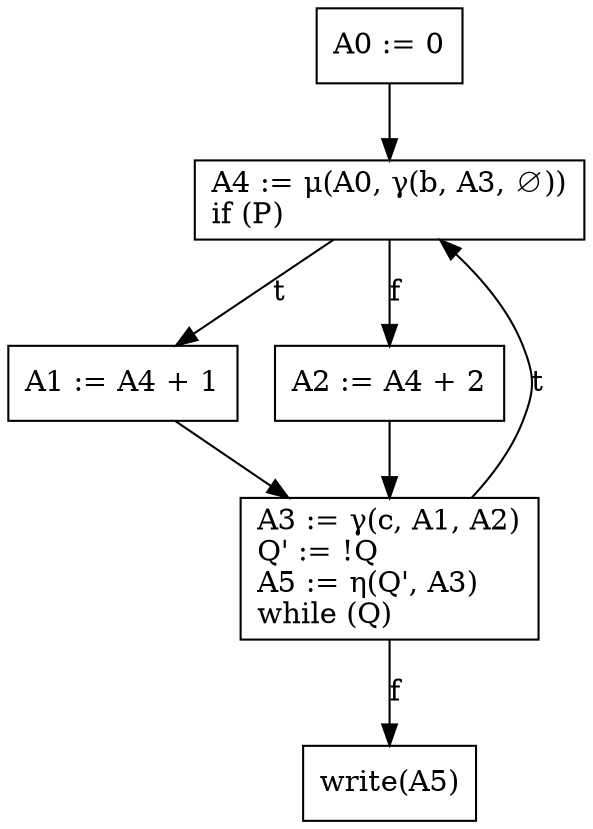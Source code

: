 digraph {
    node[shape=rect]
    entry[label="A0 := 0"]
    if_p[label="A4 := μ(A0, γ(b, A3, ∅))\lif (P)\l"]
    assign1[label="A1 := A4 + 1"]
    assign2[label="A2 := A4 + 2"]
    merge[label="A3 := γ(c, A1, A2)\lQ' := !Q\lA5 := η(Q', A3)\lwhile (Q)\l"]
    exit[label="write(A5)"]
    entry->if_p
    if_p->assign1[label="t"]
    if_p->assign2[label="f"]
    assign1->merge
    assign2->merge
    merge->if_p[label="t"]
    merge->exit[label="f"]
}
